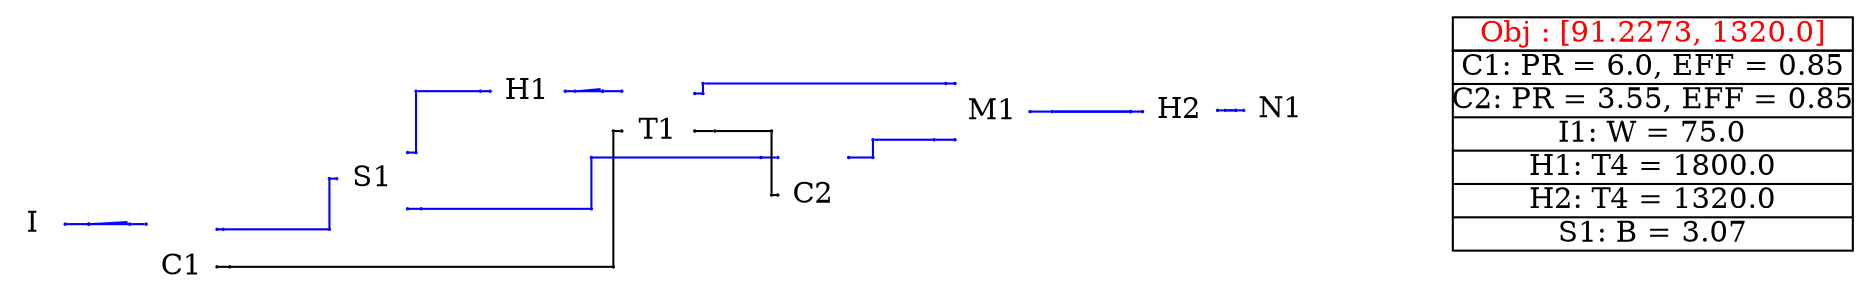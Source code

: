 graph sample30 {
	sizeNode1 [label="" color=white fixedsize=true height=0.01 pos="0,0!" shape=point width=0.01]
	sizeNode2 [label="" color=white fixedsize=true height=0.01 pos="8.958333333333334,1.8875000000000002!" shape=point width=0.01]
	configuration [label="{C1:  PR = 6.0, EFF = 0.85|C2:  PR = 3.55, EFF = 0.85|I1:  W = 75.0|H1:  T4 = 1800.0|H2:  T4 = 1320.0|S1:  B = 3.07}" color=black fixedsize=true height=1.3333333333333333 pos="10.958333333333334,0.9437500000000001!" shape=record width=2.6666666666666665]
	obj [label="Obj : [91.2273, 1320.0]" color=black fixedsize=true fontcolor=red height=0.2222222222222222 pos="10.958333333333334,1.7215277777777778!" shape=box width=2.6666666666666665]
	graph [layout=neato overlap=true]
	1 [label="" color=white height=0 image="C:\Users\57725\Desktop\work\component\\I.png" pos="0.15846315902810115,0.4537865506618929!" shape=box width=0]
	"1Label" [label=I color=white fixedsize=true height=0.2222222222222222 pos="0.15846315902810115,0.4537865506618929!" shape=box style=filled width=0.2222222222222222]
	2 [label="" color=white height=0 image="C:\Users\57725\Desktop\work\component\\C.png" pos="1.1500272223803047,0.1691680384724296!" shape=box width=0]
	"2Label" [label=C1 color=white fixedsize=true height=0.2222222222222222 pos="1.1500272223803047,0.1691680384724296!" shape=box style=filled width=0.2222222222222222]
	3 [label="" color=white height=0 image="C:\Users\57725\Desktop\work\component\\S.png" pos="2.4205044914904583,0.7572988389387763!" shape=box width=0]
	"3Label" [label=S1 color=white fixedsize=true height=0.2222222222222222 pos="2.4205044914904583,0.7572988389387763!" shape=box style=filled width=0.2222222222222222]
	4 [label="" color=white height=0 image="C:\Users\57725\Desktop\work\component\\T.png" pos="4.327976931280283,1.0746430200784214!" shape=box width=0]
	"4Label" [label=T1 color=white fixedsize=true height=0.2222222222222222 pos="4.327976931280283,1.0746430200784214!" shape=box style=filled width=0.2222222222222222]
	5 [label="" color=white height=0 image="C:\Users\57725\Desktop\work\component\\H.png" pos="3.45736278406994,1.3400137660177516!" shape=box width=0]
	"5Label" [label=H1 color=white fixedsize=true height=0.2222222222222222 pos="3.45736278406994,1.3400137660177516!" shape=box style=filled width=0.2222222222222222]
	6 [label="" color=white height=0 image="C:\Users\57725\Desktop\work\component\\C.png" pos="5.361103629188882,0.6479824870655908!" shape=box width=0]
	"6Label" [label=C2 color=white fixedsize=true height=0.2222222222222222 pos="5.361103629188882,0.6479824870655908!" shape=box style=filled width=0.2222222222222222]
	7 [label="" color=white height=0 image="C:\Users\57725\Desktop\work\component\\M.png" pos="6.556189091266425,1.2040338583494108!" shape=box width=0]
	"7Label" [label=M1 color=white fixedsize=true height=0.2222222222222222 pos="6.556189091266425,1.2040338583494108!" shape=box style=filled width=0.2222222222222222]
	8 [label="" color=white height=0 image="C:\Users\57725\Desktop\work\component\\H.png" pos="7.806375759492444,1.212183631115433!" shape=box width=0]
	"8Label" [label=H2 color=white fixedsize=true height=0.2222222222222222 pos="7.806375759492444,1.212183631115433!" shape=box style=filled width=0.2222222222222222]
	9 [label="" color=white height=0 image="C:\Users\57725\Desktop\work\component\\N.png" pos="8.480542405032237,1.2181664148454656!" shape=box width=0]
	"9Label" [label=N1 color=white fixedsize=true height=0.2222222222222222 pos="8.480542405032237,1.2181664148454656!" shape=box style=filled width=0.2222222222222222]
	2 [pos="1.1500272223803047,0.2037865506618929!"]
	"1_e" [label="" color=blue fixedsize=true height=0.01 pos="0.37374093680587894,0.4537865506618929!" shape=point width=0.01]
	"1s_e" [label="" color=blue fixedsize=true height=0.01 pos="0.5312829968461159,0.4537865506618929!" shape=point width=0.01]
	"1_e" -- "1s_e" [color=blue]
	C1_nw [label="" color=blue fixedsize=true height=0.01 pos="0.9139161112691936,0.4537865506618929!" shape=point width=0.01]
	C1t_nw [label="" color=blue fixedsize=true height=0.01 pos="0.8040477755639382,0.4537865506618929!" shape=point width=0.01]
	C1_nw -- C1t_nw [color=blue]
	"1s_e":e -- C1t_nw:nw [color=blue]
	blankNode313 [label="" color=blue fixedsize=true height=0.01 pos="0.5312829968461159,0.4537865506618929!" shape=point width=0.01]
	"1s_e" -- blankNode313 [color=blue]
	blankNode313 -- C1t_nw [color=blue]
	C1_ne [label="" color=blue fixedsize=true height=0.01 pos="1.3861383334914157,0.41916803847242956!" shape=point width=0.01]
	C1s_ne [label="" color=blue fixedsize=true height=0.01 pos="1.428592025417304,0.41916803847242956!" shape=point width=0.01]
	C1_ne -- C1s_ne [color=blue]
	S1_w [label="" color=blue fixedsize=true height=0.01 pos="2.184393380379347,0.7572988389387763!" shape=point width=0.01]
	S1t_w [label="" color=blue fixedsize=true height=0.01 pos="2.1355257122453937,0.7572988389387763!" shape=point width=0.01]
	S1_w -- S1t_w [color=blue]
	blankNode314 [label="" color=blue fixedsize=true height=0.01 pos="2.1355257122453937,0.41916803847242956!" shape=point width=0.01]
	C1s_ne -- blankNode314 [color=blue]
	blankNode314 -- S1t_w [color=blue]
	C1_e [label="" color=black fixedsize=true height=0.01 pos="1.3861383334914157,0.1691680384724296!" shape=point width=0.01]
	C1s_e [label="" color=black fixedsize=true height=0.01 pos="1.470876684011918,0.1691680384724296!" shape=point width=0.01]
	C1_e -- C1s_e [color=black]
	T1_w [label="" color=black fixedsize=true height=0.01 pos="4.084921375724727,1.0746430200784214!" shape=point width=0.01]
	T1t_w [label="" color=black fixedsize=true height=0.01 pos="4.028452717401832,1.0746430200784214!" shape=point width=0.01]
	T1_w -- T1t_w [color=black]
	blankNode315 [label="" color=black fixedsize=true height=0.01 pos="4.028452717401832,0.1691680384724296!" shape=point width=0.01]
	C1s_e -- blankNode315 [color=black]
	blankNode315 -- T1t_w [color=black]
	S1_ne [label="" color=blue fixedsize=true height=0.01 pos="2.6566156026015695,0.9309099500498874!" shape=point width=0.01]
	S1s_ne [label="" color=blue fixedsize=true height=0.01 pos="2.7128037686934685,0.9309099500498874!" shape=point width=0.01]
	S1_ne -- S1s_ne [color=blue]
	H1_w [label="" color=blue fixedsize=true height=0.01 pos="3.20736278406994,1.3400137660177516!" shape=point width=0.01]
	H1t_w [label="" color=blue fixedsize=true height=0.01 pos="3.1424753942113397,1.3400137660177516!" shape=point width=0.01]
	H1_w -- H1t_w [color=blue]
	blankNode316 [label="" color=blue fixedsize=true height=0.01 pos="2.7128037686934685,1.3400137660177516!" shape=point width=0.01]
	S1s_ne -- blankNode316 [color=blue]
	blankNode316 -- H1t_w [color=blue]
	S1_se [label="" color=blue fixedsize=true height=0.01 pos="2.6566156026015695,0.5559099500498874!" shape=point width=0.01]
	S1s_se [label="" color=blue fixedsize=true height=0.01 pos="2.747598637371654,0.5559099500498874!" shape=point width=0.01]
	S1_se -- S1s_se [color=blue]
	C2_nw [label="" color=blue fixedsize=true height=0.01 pos="5.124992518077772,0.8979824870655908!" shape=point width=0.01]
	C2t_nw [label="" color=blue fixedsize=true height=0.01 pos="5.0122717171083595,0.8979824870655908!" shape=point width=0.01]
	C2_nw -- C2t_nw [color=blue]
	blankNode317 [label="" color=blue fixedsize=true height=0.01 pos="3.882078947525452,0.5559099500498874!" shape=point width=0.01]
	blankNode318 [label="" color=blue fixedsize=true height=0.01 pos="3.882078947525452,0.8979824870655908!" shape=point width=0.01]
	S1s_se -- blankNode317 [color=blue]
	blankNode317 -- blankNode318 [color=blue]
	blankNode318 -- C2t_nw [color=blue]
	4 [pos="4.327976931280283,1.0900137660177516!"]
	H1_e [label="" color=blue fixedsize=true height=0.01 pos="3.70736278406994,1.3400137660177516!" shape=point width=0.01]
	H1s_e [label="" color=blue fixedsize=true height=0.01 pos="3.7741418730102967,1.3400137660177516!" shape=point width=0.01]
	H1_e -- H1s_e [color=blue]
	T1_nw [label="" color=blue fixedsize=true height=0.01 pos="4.084921375724727,1.3400137660177516!" shape=point width=0.01]
	T1t_nw [label="" color=blue fixedsize=true height=0.01 pos="3.9578166074170715,1.3400137660177516!" shape=point width=0.01]
	T1_nw -- T1t_nw [color=blue]
	H1s_e:e -- T1t_nw:nw [color=blue]
	blankNode319 [label="" color=blue fixedsize=true height=0.01 pos="3.9578166074170715,1.3400137660177516!" shape=point width=0.01]
	H1s_e -- blankNode319 [color=blue]
	blankNode319 -- T1t_nw [color=blue]
	8 [pos="7.806375759492444,1.2040338583494108!"]
	M1_e [label="" color=blue fixedsize=true height=0.01 pos="6.806189091266425,1.2040338583494108!" shape=point width=0.01]
	M1s_e [label="" color=blue fixedsize=true height=0.01 pos="6.952034217439734,1.2040338583494108!" shape=point width=0.01]
	M1_e -- M1s_e [color=blue]
	H2_w [label="" color=blue fixedsize=true height=0.01 pos="7.556375759492444,1.2040338583494108!" shape=point width=0.01]
	H2t_w [label="" color=blue fixedsize=true height=0.01 pos="7.477175161492211,1.2040338583494108!" shape=point width=0.01]
	H2_w -- H2t_w [color=blue]
	M1s_e:e -- H2t_w:w [color=blue]
	blankNode320 [label="" color=blue fixedsize=true height=0.01 pos="7.477175161492211,1.2040338583494108!" shape=point width=0.01]
	M1s_e -- blankNode320 [color=blue]
	blankNode320 -- H2t_w [color=blue]
	9 [pos="8.480542405032237,1.212183631115433!"]
	H2_e [label="" color=blue fixedsize=true height=0.01 pos="8.056375759492445,1.212183631115433!" shape=point width=0.01]
	H2s_e [label="" color=blue fixedsize=true height=0.01 pos="8.10776969284985,1.212183631115433!" shape=point width=0.01]
	H2_e -- H2s_e [color=blue]
	N1_w [label="" color=blue fixedsize=true height=0.01 pos="8.230542405032237,1.212183631115433!" shape=point width=0.01]
	N1t_w [label="" color=blue fixedsize=true height=0.01 pos="8.17850437101261,1.212183631115433!" shape=point width=0.01]
	N1_w -- N1t_w [color=blue]
	H2s_e:e -- N1t_w:w [color=blue]
	blankNode321 [label="" color=blue fixedsize=true height=0.01 pos="8.17850437101261,1.212183631115433!" shape=point width=0.01]
	H2s_e -- blankNode321 [color=blue]
	blankNode321 -- N1t_w [color=blue]
	T1_ne [label="" color=blue fixedsize=true height=0.01 pos="4.571032486835838,1.3246430200784214!" shape=point width=0.01]
	T1s_ne [label="" color=blue fixedsize=true height=0.01 pos="4.625884845579389,1.3246430200784214!" shape=point width=0.01]
	T1_ne -- T1s_ne [color=blue]
	M1_nw [label="" color=blue fixedsize=true height=0.01 pos="6.306189091266425,1.3915338583494108!" shape=point width=0.01]
	M1t_nw [label="" color=blue fixedsize=true height=0.01 pos="6.244291897039466,1.3915338583494108!" shape=point width=0.01]
	M1_nw -- M1t_nw [color=blue]
	blankNode322 [label="" color=blue fixedsize=true height=0.01 pos="4.625884845579389,1.3915338583494108!" shape=point width=0.01]
	T1s_ne -- blankNode322 [color=blue]
	blankNode322 -- M1t_nw [color=blue]
	T1_e [label="" color=black fixedsize=true height=0.01 pos="4.571032486835838,1.0746430200784214!" shape=point width=0.01]
	T1s_e [label="" color=black fixedsize=true height=0.01 pos="4.705845313064228,1.0746430200784214!" shape=point width=0.01]
	T1_e -- T1s_e [color=black]
	C2_w [label="" color=black fixedsize=true height=0.01 pos="5.124992518077772,0.6479824870655908!" shape=point width=0.01]
	C2t_w [label="" color=black fixedsize=true height=0.01 pos="5.083011483618822,0.6479824870655908!" shape=point width=0.01]
	C2_w -- C2t_w [color=black]
	blankNode323 [label="" color=black fixedsize=true height=0.01 pos="5.083011483618822,1.0746430200784214!" shape=point width=0.01]
	T1s_e -- blankNode323 [color=black]
	blankNode323 -- C2t_w [color=black]
	C2_ne [label="" color=blue fixedsize=true height=0.01 pos="5.597214740299993,0.8979824870655908!" shape=point width=0.01]
	C2s_ne [label="" color=blue fixedsize=true height=0.01 pos="5.759245111316988,0.8979824870655908!" shape=point width=0.01]
	C2_ne -- C2s_ne [color=blue]
	M1_sw [label="" color=blue fixedsize=true height=0.01 pos="6.306189091266425,1.0165338583494108!" shape=point width=0.01]
	M1t_sw [label="" color=blue fixedsize=true height=0.01 pos="6.167660458046369,1.0165338583494108!" shape=point width=0.01]
	M1_sw -- M1t_sw [color=blue]
	blankNode324 [label="" color=blue fixedsize=true height=0.01 pos="5.759245111316988,1.0165338583494108!" shape=point width=0.01]
	C2s_ne -- blankNode324 [color=blue]
	blankNode324 -- M1t_sw [color=blue]
}
